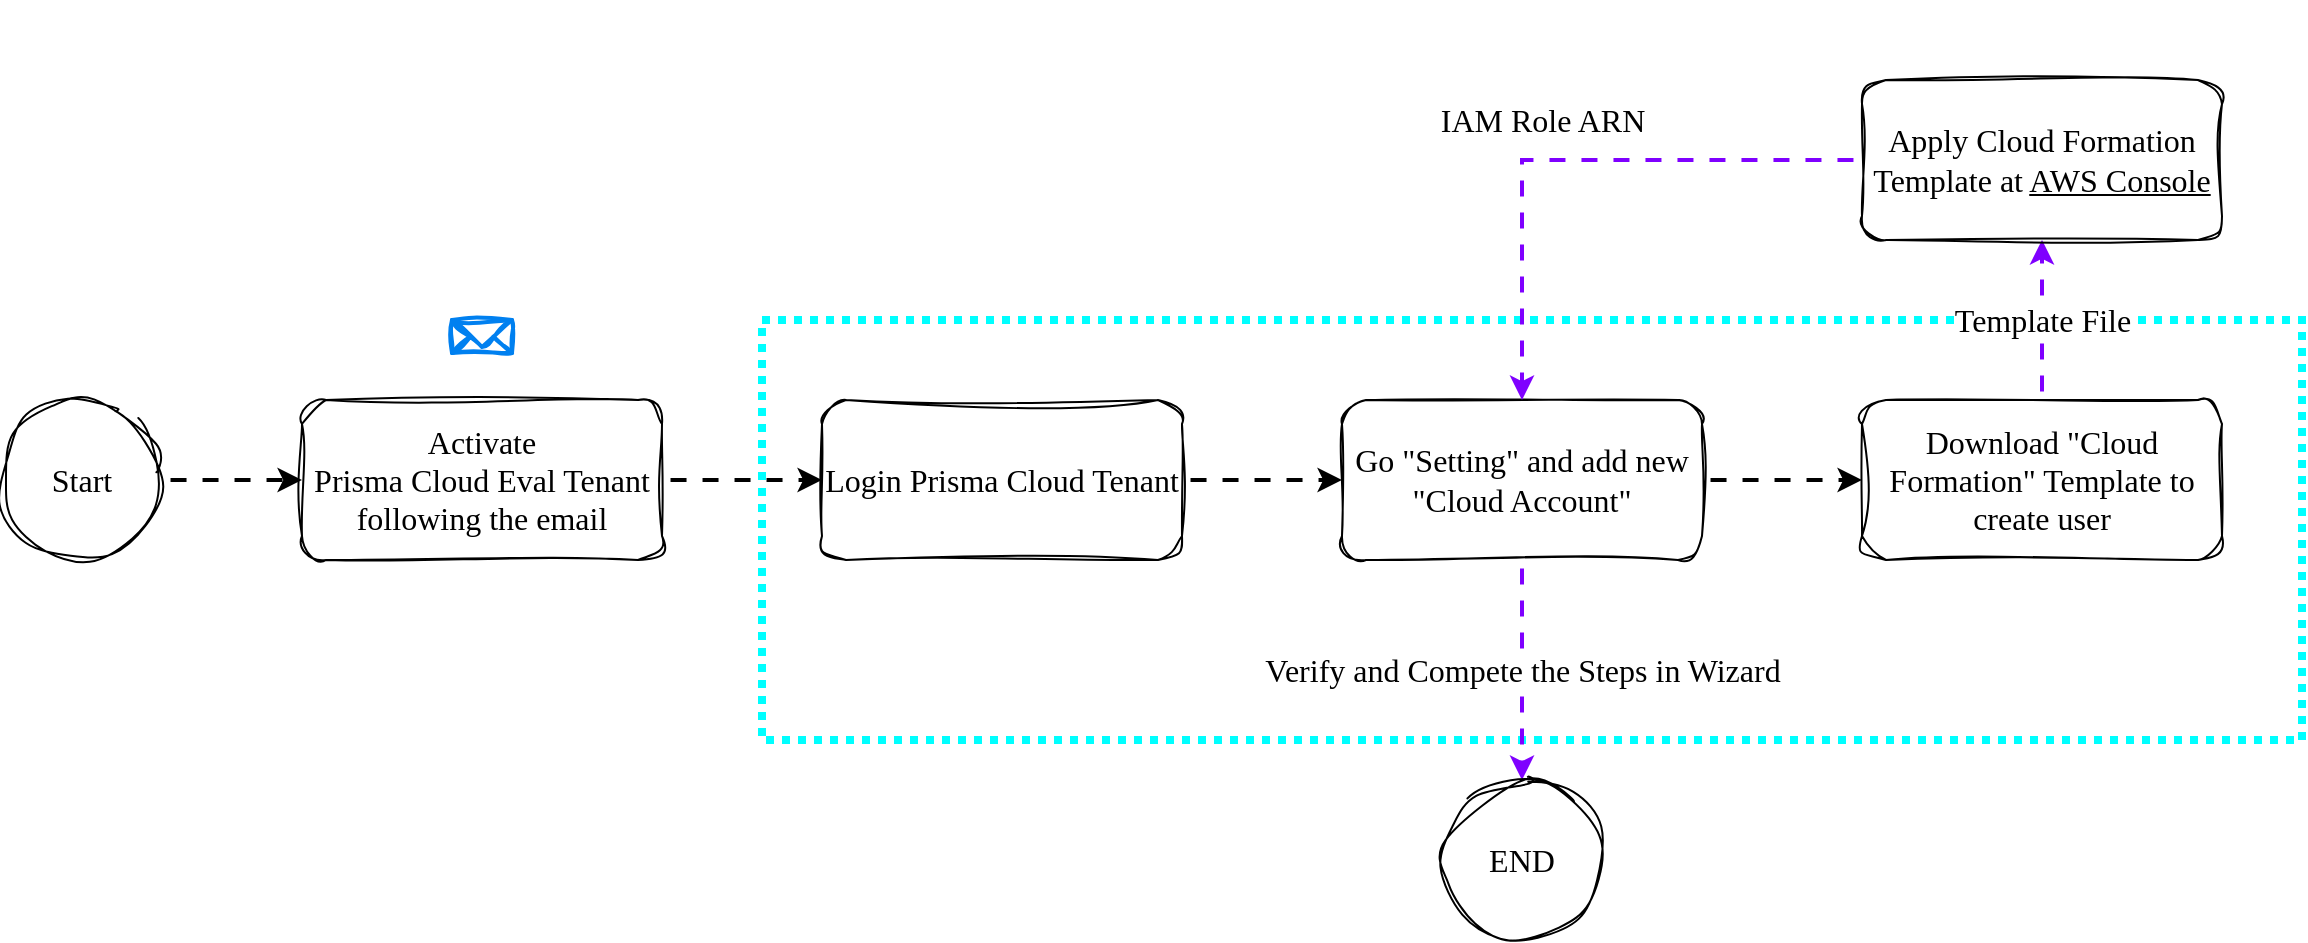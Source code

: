 <mxfile version="24.7.8">
  <diagram name="Page-1" id="s1oaN6WPndYODVKXQSM8">
    <mxGraphModel dx="2232" dy="783" grid="1" gridSize="10" guides="1" tooltips="1" connect="1" arrows="1" fold="1" page="1" pageScale="1" pageWidth="850" pageHeight="1100" math="0" shadow="0">
      <root>
        <mxCell id="0" />
        <mxCell id="1" parent="0" />
        <mxCell id="BbceZji8J25tC3Eithj9-19" value="" style="rounded=0;whiteSpace=wrap;html=1;strokeColor=#00FFFF;align=center;verticalAlign=middle;fontFamily=Gloria Hallelujah;fontSource=https%3A%2F%2Ffonts.googleapis.com%2Fcss%3Ffamily%3DGloria%2BHallelujah;fontSize=16;fontColor=default;labelBackgroundColor=default;fillColor=none;dashed=1;strokeWidth=4;dashPattern=1 1;" parent="1" vertex="1">
          <mxGeometry x="160" y="320" width="770" height="210" as="geometry" />
        </mxCell>
        <mxCell id="BbceZji8J25tC3Eithj9-11" style="edgeStyle=orthogonalEdgeStyle;shape=connector;rounded=0;orthogonalLoop=1;jettySize=auto;html=1;entryX=0;entryY=0.5;entryDx=0;entryDy=0;strokeColor=default;strokeWidth=2;align=center;verticalAlign=middle;fontFamily=Gloria Hallelujah;fontSource=https%3A%2F%2Ffonts.googleapis.com%2Fcss%3Ffamily%3DGloria%2BHallelujah;fontSize=16;fontColor=default;labelBackgroundColor=default;endArrow=classic;flowAnimation=1;" parent="1" source="BbceZji8J25tC3Eithj9-1" target="BbceZji8J25tC3Eithj9-2" edge="1">
          <mxGeometry relative="1" as="geometry" />
        </mxCell>
        <mxCell id="BbceZji8J25tC3Eithj9-1" value="Activate&lt;div&gt;Prisma Cloud Eval Tenant following the email&lt;/div&gt;" style="rounded=1;whiteSpace=wrap;html=1;sketch=1;curveFitting=1;jiggle=2;fontSize=16;fontFamily=Gloria Hallelujah;fontSource=https%3A%2F%2Ffonts.googleapis.com%2Fcss%3Ffamily%3DGloria%2BHallelujah;" parent="1" vertex="1">
          <mxGeometry x="-70" y="360" width="180" height="80" as="geometry" />
        </mxCell>
        <mxCell id="BbceZji8J25tC3Eithj9-12" style="edgeStyle=orthogonalEdgeStyle;shape=connector;rounded=0;orthogonalLoop=1;jettySize=auto;html=1;entryX=0;entryY=0.5;entryDx=0;entryDy=0;strokeColor=default;strokeWidth=2;align=center;verticalAlign=middle;fontFamily=Gloria Hallelujah;fontSource=https%3A%2F%2Ffonts.googleapis.com%2Fcss%3Ffamily%3DGloria%2BHallelujah;fontSize=16;fontColor=default;labelBackgroundColor=default;endArrow=classic;flowAnimation=1;" parent="1" source="BbceZji8J25tC3Eithj9-2" target="BbceZji8J25tC3Eithj9-3" edge="1">
          <mxGeometry relative="1" as="geometry" />
        </mxCell>
        <mxCell id="BbceZji8J25tC3Eithj9-2" value="Login Prisma Cloud Tenant" style="rounded=1;whiteSpace=wrap;html=1;sketch=1;curveFitting=1;jiggle=2;fontSize=16;fontFamily=Gloria Hallelujah;fontSource=https%3A%2F%2Ffonts.googleapis.com%2Fcss%3Ffamily%3DGloria%2BHallelujah;" parent="1" vertex="1">
          <mxGeometry x="190" y="360" width="180" height="80" as="geometry" />
        </mxCell>
        <mxCell id="BbceZji8J25tC3Eithj9-13" style="edgeStyle=orthogonalEdgeStyle;shape=connector;rounded=0;orthogonalLoop=1;jettySize=auto;html=1;entryX=0;entryY=0.5;entryDx=0;entryDy=0;strokeColor=default;strokeWidth=2;align=center;verticalAlign=middle;fontFamily=Gloria Hallelujah;fontSource=https%3A%2F%2Ffonts.googleapis.com%2Fcss%3Ffamily%3DGloria%2BHallelujah;fontSize=16;fontColor=default;labelBackgroundColor=default;endArrow=classic;flowAnimation=1;" parent="1" source="BbceZji8J25tC3Eithj9-3" target="BbceZji8J25tC3Eithj9-4" edge="1">
          <mxGeometry relative="1" as="geometry" />
        </mxCell>
        <mxCell id="BbceZji8J25tC3Eithj9-16" value="Verify and Compete the Steps in Wizard" style="edgeStyle=orthogonalEdgeStyle;shape=connector;rounded=0;orthogonalLoop=1;jettySize=auto;html=1;strokeColor=#7F00FF;strokeWidth=2;align=center;verticalAlign=middle;fontFamily=Gloria Hallelujah;fontSource=https%3A%2F%2Ffonts.googleapis.com%2Fcss%3Ffamily%3DGloria%2BHallelujah;fontSize=16;fontColor=default;labelBackgroundColor=default;endArrow=classic;flowAnimation=1;" parent="1" source="BbceZji8J25tC3Eithj9-3" target="BbceZji8J25tC3Eithj9-8" edge="1">
          <mxGeometry relative="1" as="geometry" />
        </mxCell>
        <mxCell id="BbceZji8J25tC3Eithj9-3" value="Go &quot;Setting&quot; and add new &quot;Cloud Account&quot;" style="rounded=1;whiteSpace=wrap;html=1;sketch=1;curveFitting=1;jiggle=2;fontSize=16;fontFamily=Gloria Hallelujah;fontSource=https%3A%2F%2Ffonts.googleapis.com%2Fcss%3Ffamily%3DGloria%2BHallelujah;" parent="1" vertex="1">
          <mxGeometry x="450" y="360" width="180" height="80" as="geometry" />
        </mxCell>
        <mxCell id="BbceZji8J25tC3Eithj9-14" value="Template File" style="edgeStyle=orthogonalEdgeStyle;shape=connector;rounded=0;orthogonalLoop=1;jettySize=auto;html=1;entryX=0.5;entryY=1;entryDx=0;entryDy=0;strokeColor=#7F00FF;strokeWidth=2;align=center;verticalAlign=middle;fontFamily=Gloria Hallelujah;fontSource=https%3A%2F%2Ffonts.googleapis.com%2Fcss%3Ffamily%3DGloria%2BHallelujah;fontSize=16;fontColor=default;labelBackgroundColor=default;endArrow=classic;flowAnimation=1;" parent="1" source="BbceZji8J25tC3Eithj9-4" target="BbceZji8J25tC3Eithj9-5" edge="1">
          <mxGeometry relative="1" as="geometry" />
        </mxCell>
        <mxCell id="BbceZji8J25tC3Eithj9-4" value="Download &quot;Cloud Formation&quot; Template to create user" style="rounded=1;whiteSpace=wrap;html=1;sketch=1;curveFitting=1;jiggle=2;fontSize=16;fontFamily=Gloria Hallelujah;fontSource=https%3A%2F%2Ffonts.googleapis.com%2Fcss%3Ffamily%3DGloria%2BHallelujah;" parent="1" vertex="1">
          <mxGeometry x="710" y="360" width="180" height="80" as="geometry" />
        </mxCell>
        <mxCell id="BbceZji8J25tC3Eithj9-15" value="IAM Role ARN" style="edgeStyle=orthogonalEdgeStyle;shape=connector;rounded=0;orthogonalLoop=1;jettySize=auto;html=1;strokeColor=#7F00FF;strokeWidth=2;align=center;verticalAlign=middle;fontFamily=Gloria Hallelujah;fontSource=https%3A%2F%2Ffonts.googleapis.com%2Fcss%3Ffamily%3DGloria%2BHallelujah;fontSize=16;fontColor=default;labelBackgroundColor=default;endArrow=classic;flowAnimation=1;" parent="1" source="BbceZji8J25tC3Eithj9-5" target="BbceZji8J25tC3Eithj9-3" edge="1">
          <mxGeometry x="0.103" y="-20" relative="1" as="geometry">
            <mxPoint as="offset" />
          </mxGeometry>
        </mxCell>
        <mxCell id="BbceZji8J25tC3Eithj9-5" value="Apply Cloud Formation Template at &lt;u&gt;AWS Console&lt;/u&gt;" style="rounded=1;whiteSpace=wrap;html=1;sketch=1;curveFitting=1;jiggle=2;fontSize=16;fontFamily=Gloria Hallelujah;fontSource=https%3A%2F%2Ffonts.googleapis.com%2Fcss%3Ffamily%3DGloria%2BHallelujah;" parent="1" vertex="1">
          <mxGeometry x="710" y="200" width="180" height="80" as="geometry" />
        </mxCell>
        <mxCell id="BbceZji8J25tC3Eithj9-8" value="END" style="ellipse;whiteSpace=wrap;html=1;aspect=fixed;rounded=1;sketch=1;jiggle=2;curveFitting=1;strokeColor=default;align=center;verticalAlign=middle;fontFamily=Gloria Hallelujah;fontSource=https%3A%2F%2Ffonts.googleapis.com%2Fcss%3Ffamily%3DGloria%2BHallelujah;fontSize=16;fontColor=default;fillColor=default;" parent="1" vertex="1">
          <mxGeometry x="500" y="550" width="80" height="80" as="geometry" />
        </mxCell>
        <mxCell id="BbceZji8J25tC3Eithj9-10" style="edgeStyle=orthogonalEdgeStyle;rounded=0;orthogonalLoop=1;jettySize=auto;html=1;exitX=1;exitY=0.5;exitDx=0;exitDy=0;entryX=0;entryY=0.5;entryDx=0;entryDy=0;fontFamily=Gloria Hallelujah;fontSource=https%3A%2F%2Ffonts.googleapis.com%2Fcss%3Ffamily%3DGloria%2BHallelujah;fontSize=16;fontColor=default;flowAnimation=1;strokeWidth=2;" parent="1" source="BbceZji8J25tC3Eithj9-9" target="BbceZji8J25tC3Eithj9-1" edge="1">
          <mxGeometry relative="1" as="geometry" />
        </mxCell>
        <mxCell id="BbceZji8J25tC3Eithj9-9" value="Start" style="ellipse;whiteSpace=wrap;html=1;aspect=fixed;rounded=1;sketch=1;jiggle=2;curveFitting=1;strokeColor=default;align=center;verticalAlign=middle;fontFamily=Gloria Hallelujah;fontSource=https%3A%2F%2Ffonts.googleapis.com%2Fcss%3Ffamily%3DGloria%2BHallelujah;fontSize=16;fontColor=default;fillColor=default;" parent="1" vertex="1">
          <mxGeometry x="-220" y="360" width="80" height="80" as="geometry" />
        </mxCell>
        <mxCell id="BbceZji8J25tC3Eithj9-17" value="" style="html=1;verticalLabelPosition=bottom;align=center;labelBackgroundColor=#ffffff;verticalAlign=top;strokeWidth=2;strokeColor=#0080F0;shadow=0;dashed=0;shape=mxgraph.ios7.icons.mail;rounded=1;sketch=1;jiggle=2;curveFitting=1;fontFamily=Gloria Hallelujah;fontSource=https%3A%2F%2Ffonts.googleapis.com%2Fcss%3Ffamily%3DGloria%2BHallelujah;fontSize=16;fontColor=default;fillColor=default;" parent="1" vertex="1">
          <mxGeometry x="5" y="320" width="30" height="16.5" as="geometry" />
        </mxCell>
        <mxCell id="BbceZji8J25tC3Eithj9-18" value="" style="shape=image;verticalLabelPosition=bottom;labelBackgroundColor=default;verticalAlign=top;aspect=fixed;imageAspect=0;image=https://paloaltofirewalls.co.uk/wp-content/uploads/2021/02/Prisma_Logo_RGB.png;" parent="1" vertex="1">
          <mxGeometry x="160" y="280" width="160.62" height="32.53" as="geometry" />
        </mxCell>
        <mxCell id="BbceZji8J25tC3Eithj9-20" value="" style="shape=image;verticalLabelPosition=bottom;labelBackgroundColor=default;verticalAlign=top;aspect=fixed;imageAspect=0;image=https://upload.wikimedia.org/wikipedia/commons/thumb/9/93/Amazon_Web_Services_Logo.svg/2560px-Amazon_Web_Services_Logo.svg.png;" parent="1" vertex="1">
          <mxGeometry x="710" y="160" width="42.82" height="25.66" as="geometry" />
        </mxCell>
      </root>
    </mxGraphModel>
  </diagram>
</mxfile>
